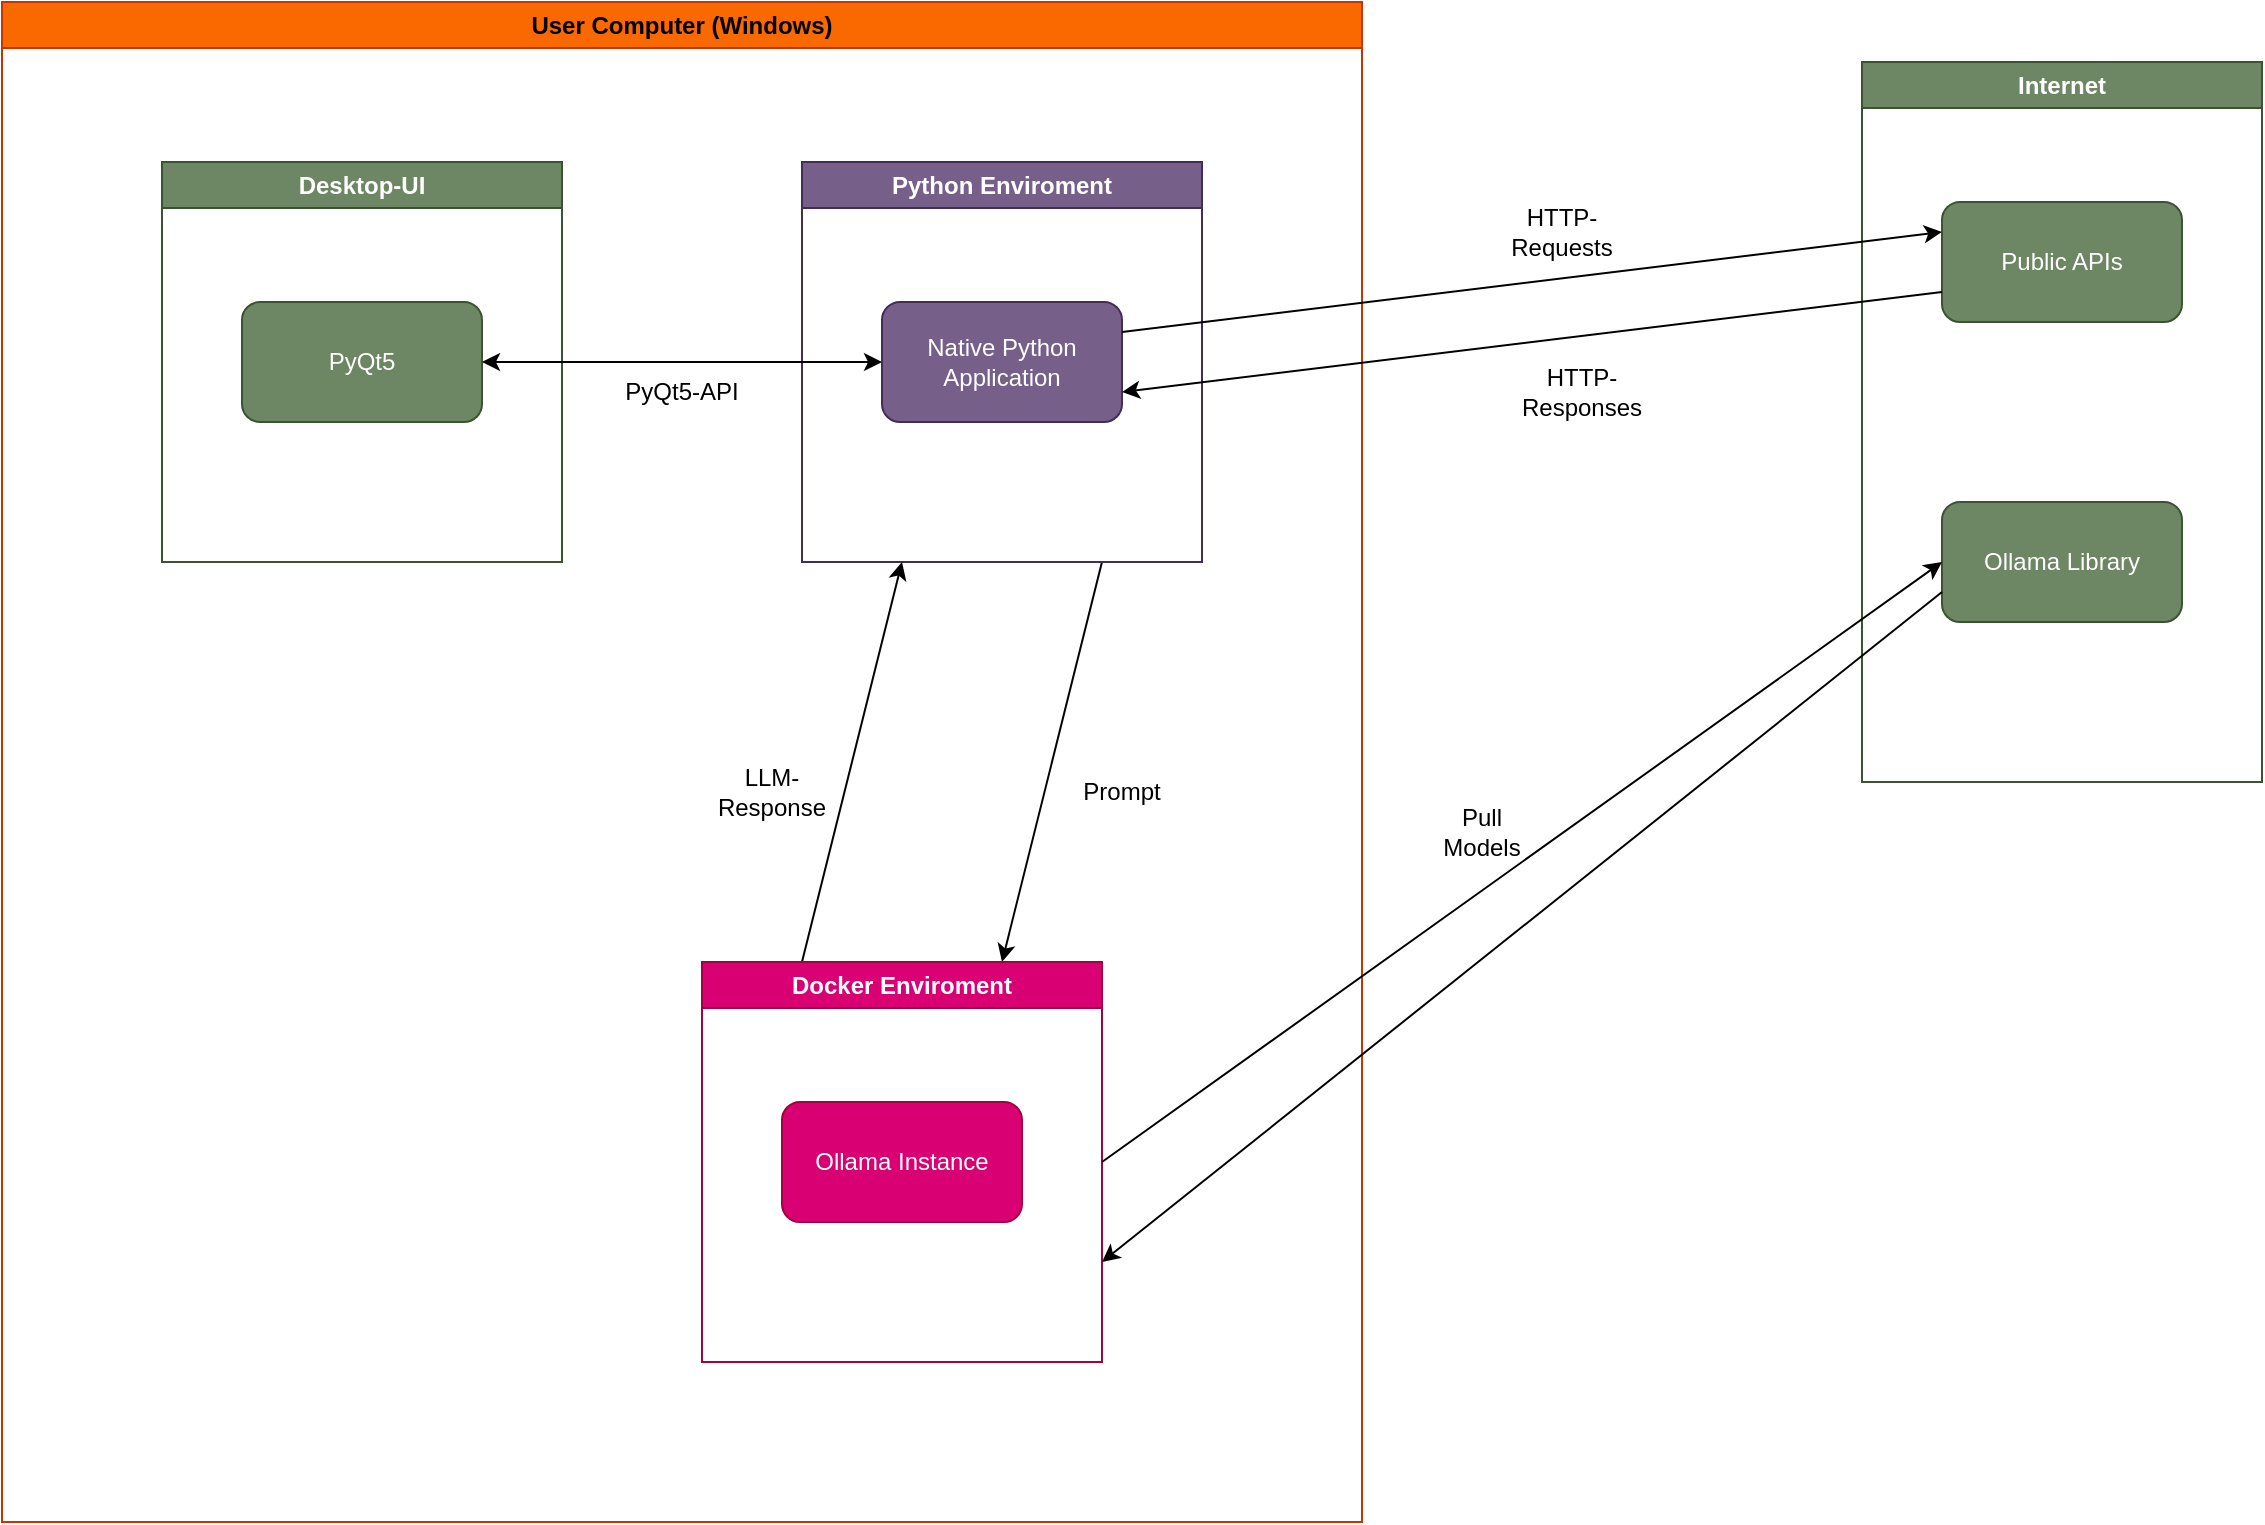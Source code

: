 <mxfile>
    <diagram name="Page-1" id="IIqVBNw6rNW7YppA-_Z5">
        <mxGraphModel dx="1308" dy="377" grid="1" gridSize="10" guides="1" tooltips="1" connect="1" arrows="1" fold="1" page="1" pageScale="1" pageWidth="850" pageHeight="1100" math="0" shadow="0">
            <root>
                <mxCell id="0"/>
                <mxCell id="1" parent="0"/>
                <mxCell id="I5wWIYBnTPIKxrci0FfM-1" value="User Computer (Windows)" style="swimlane;whiteSpace=wrap;html=1;fillColor=#fa6800;strokeColor=#C73500;fontColor=#000000;" parent="1" vertex="1">
                    <mxGeometry x="-20" y="50" width="680" height="760" as="geometry"/>
                </mxCell>
                <mxCell id="5" style="edgeStyle=none;html=1;exitX=0.75;exitY=1;exitDx=0;exitDy=0;entryX=0.75;entryY=0;entryDx=0;entryDy=0;" edge="1" parent="I5wWIYBnTPIKxrci0FfM-1" source="I5wWIYBnTPIKxrci0FfM-2" target="2">
                    <mxGeometry relative="1" as="geometry"/>
                </mxCell>
                <mxCell id="I5wWIYBnTPIKxrci0FfM-2" value="Python Enviroment" style="swimlane;whiteSpace=wrap;html=1;fillColor=#76608a;strokeColor=#432D57;fontColor=#ffffff;" parent="I5wWIYBnTPIKxrci0FfM-1" vertex="1">
                    <mxGeometry x="400" y="80" width="200" height="200" as="geometry"/>
                </mxCell>
                <mxCell id="I5wWIYBnTPIKxrci0FfM-7" value="Native Python Application" style="rounded=1;whiteSpace=wrap;html=1;fillColor=#76608a;strokeColor=#432D57;fontColor=#ffffff;" parent="I5wWIYBnTPIKxrci0FfM-2" vertex="1">
                    <mxGeometry x="40" y="70" width="120" height="60" as="geometry"/>
                </mxCell>
                <mxCell id="I5wWIYBnTPIKxrci0FfM-8" value="Desktop-UI" style="swimlane;whiteSpace=wrap;html=1;fillColor=#6d8764;strokeColor=#3A5431;fontColor=#ffffff;" parent="I5wWIYBnTPIKxrci0FfM-1" vertex="1">
                    <mxGeometry x="80" y="80" width="200" height="200" as="geometry"/>
                </mxCell>
                <mxCell id="I5wWIYBnTPIKxrci0FfM-9" value="PyQt5" style="rounded=1;whiteSpace=wrap;html=1;fillColor=#6d8764;strokeColor=#3A5431;fontColor=#ffffff;" parent="I5wWIYBnTPIKxrci0FfM-8" vertex="1">
                    <mxGeometry x="40" y="70" width="120" height="60" as="geometry"/>
                </mxCell>
                <mxCell id="I5wWIYBnTPIKxrci0FfM-10" value="" style="endArrow=classic;startArrow=classic;html=1;rounded=0;exitX=1;exitY=0.5;exitDx=0;exitDy=0;entryX=0;entryY=0.5;entryDx=0;entryDy=0;" parent="I5wWIYBnTPIKxrci0FfM-1" source="I5wWIYBnTPIKxrci0FfM-9" target="I5wWIYBnTPIKxrci0FfM-7" edge="1">
                    <mxGeometry width="50" height="50" relative="1" as="geometry">
                        <mxPoint x="290" y="220" as="sourcePoint"/>
                        <mxPoint x="340" y="170" as="targetPoint"/>
                    </mxGeometry>
                </mxCell>
                <mxCell id="I5wWIYBnTPIKxrci0FfM-11" value="PyQt5-API" style="text;html=1;align=center;verticalAlign=middle;whiteSpace=wrap;rounded=0;" parent="I5wWIYBnTPIKxrci0FfM-1" vertex="1">
                    <mxGeometry x="305" y="180" width="70" height="30" as="geometry"/>
                </mxCell>
                <mxCell id="6" style="edgeStyle=none;html=1;exitX=0.25;exitY=0;exitDx=0;exitDy=0;entryX=0.25;entryY=1;entryDx=0;entryDy=0;" edge="1" parent="I5wWIYBnTPIKxrci0FfM-1" source="2" target="I5wWIYBnTPIKxrci0FfM-2">
                    <mxGeometry relative="1" as="geometry"/>
                </mxCell>
                <mxCell id="2" value="Docker Enviroment" style="swimlane;whiteSpace=wrap;html=1;fillColor=#d80073;strokeColor=#A50040;fontColor=#ffffff;" vertex="1" parent="I5wWIYBnTPIKxrci0FfM-1">
                    <mxGeometry x="350" y="480" width="200" height="200" as="geometry"/>
                </mxCell>
                <mxCell id="3" value="Ollama Instance" style="rounded=1;whiteSpace=wrap;html=1;fillColor=#d80073;strokeColor=#A50040;fontColor=#ffffff;" vertex="1" parent="2">
                    <mxGeometry x="40" y="70" width="120" height="60" as="geometry"/>
                </mxCell>
                <mxCell id="7" value="LLM-Response" style="text;html=1;strokeColor=none;fillColor=none;align=center;verticalAlign=middle;whiteSpace=wrap;rounded=0;" vertex="1" parent="I5wWIYBnTPIKxrci0FfM-1">
                    <mxGeometry x="355" y="380" width="60" height="30" as="geometry"/>
                </mxCell>
                <mxCell id="8" value="Prompt" style="text;html=1;strokeColor=none;fillColor=none;align=center;verticalAlign=middle;whiteSpace=wrap;rounded=0;" vertex="1" parent="I5wWIYBnTPIKxrci0FfM-1">
                    <mxGeometry x="530" y="380" width="60" height="30" as="geometry"/>
                </mxCell>
                <mxCell id="I5wWIYBnTPIKxrci0FfM-12" value="Internet" style="swimlane;whiteSpace=wrap;html=1;fillColor=#6d8764;fontColor=#ffffff;strokeColor=#3A5431;" parent="1" vertex="1">
                    <mxGeometry x="910" y="80" width="200" height="360" as="geometry"/>
                </mxCell>
                <mxCell id="I5wWIYBnTPIKxrci0FfM-13" value="Public APIs" style="rounded=1;whiteSpace=wrap;html=1;fillColor=#6d8764;fontColor=#ffffff;strokeColor=#3A5431;" parent="I5wWIYBnTPIKxrci0FfM-12" vertex="1">
                    <mxGeometry x="40" y="70" width="120" height="60" as="geometry"/>
                </mxCell>
                <mxCell id="9" value="Ollama Library" style="rounded=1;whiteSpace=wrap;html=1;fillColor=#6d8764;fontColor=#ffffff;strokeColor=#3A5431;" vertex="1" parent="I5wWIYBnTPIKxrci0FfM-12">
                    <mxGeometry x="40" y="220" width="120" height="60" as="geometry"/>
                </mxCell>
                <mxCell id="I5wWIYBnTPIKxrci0FfM-14" value="" style="endArrow=classic;html=1;rounded=0;exitX=1;exitY=0.25;exitDx=0;exitDy=0;entryX=0;entryY=0.25;entryDx=0;entryDy=0;" parent="1" source="I5wWIYBnTPIKxrci0FfM-7" target="I5wWIYBnTPIKxrci0FfM-13" edge="1">
                    <mxGeometry width="50" height="50" relative="1" as="geometry">
                        <mxPoint x="650" y="260" as="sourcePoint"/>
                        <mxPoint x="700" y="210" as="targetPoint"/>
                    </mxGeometry>
                </mxCell>
                <mxCell id="I5wWIYBnTPIKxrci0FfM-15" value="HTTP-Requests" style="text;html=1;align=center;verticalAlign=middle;whiteSpace=wrap;rounded=0;" parent="1" vertex="1">
                    <mxGeometry x="730" y="150" width="60" height="30" as="geometry"/>
                </mxCell>
                <mxCell id="I5wWIYBnTPIKxrci0FfM-16" value="" style="endArrow=classic;html=1;rounded=0;entryX=1;entryY=0.75;entryDx=0;entryDy=0;exitX=0;exitY=0.75;exitDx=0;exitDy=0;" parent="1" source="I5wWIYBnTPIKxrci0FfM-13" target="I5wWIYBnTPIKxrci0FfM-7" edge="1">
                    <mxGeometry width="50" height="50" relative="1" as="geometry">
                        <mxPoint x="660" y="260" as="sourcePoint"/>
                        <mxPoint x="710" y="210" as="targetPoint"/>
                    </mxGeometry>
                </mxCell>
                <mxCell id="I5wWIYBnTPIKxrci0FfM-17" value="HTTP-Responses" style="text;html=1;align=center;verticalAlign=middle;whiteSpace=wrap;rounded=0;" parent="1" vertex="1">
                    <mxGeometry x="740" y="230" width="60" height="30" as="geometry"/>
                </mxCell>
                <mxCell id="10" style="edgeStyle=none;html=1;exitX=1;exitY=0.5;exitDx=0;exitDy=0;entryX=0;entryY=0.5;entryDx=0;entryDy=0;" edge="1" parent="1" source="2" target="9">
                    <mxGeometry relative="1" as="geometry"/>
                </mxCell>
                <mxCell id="11" style="edgeStyle=none;html=1;exitX=0;exitY=0.75;exitDx=0;exitDy=0;entryX=1;entryY=0.75;entryDx=0;entryDy=0;" edge="1" parent="1" source="9" target="2">
                    <mxGeometry relative="1" as="geometry"/>
                </mxCell>
                <mxCell id="12" value="Pull Models" style="text;html=1;strokeColor=none;fillColor=none;align=center;verticalAlign=middle;whiteSpace=wrap;rounded=0;" vertex="1" parent="1">
                    <mxGeometry x="690" y="450" width="60" height="30" as="geometry"/>
                </mxCell>
            </root>
        </mxGraphModel>
    </diagram>
</mxfile>